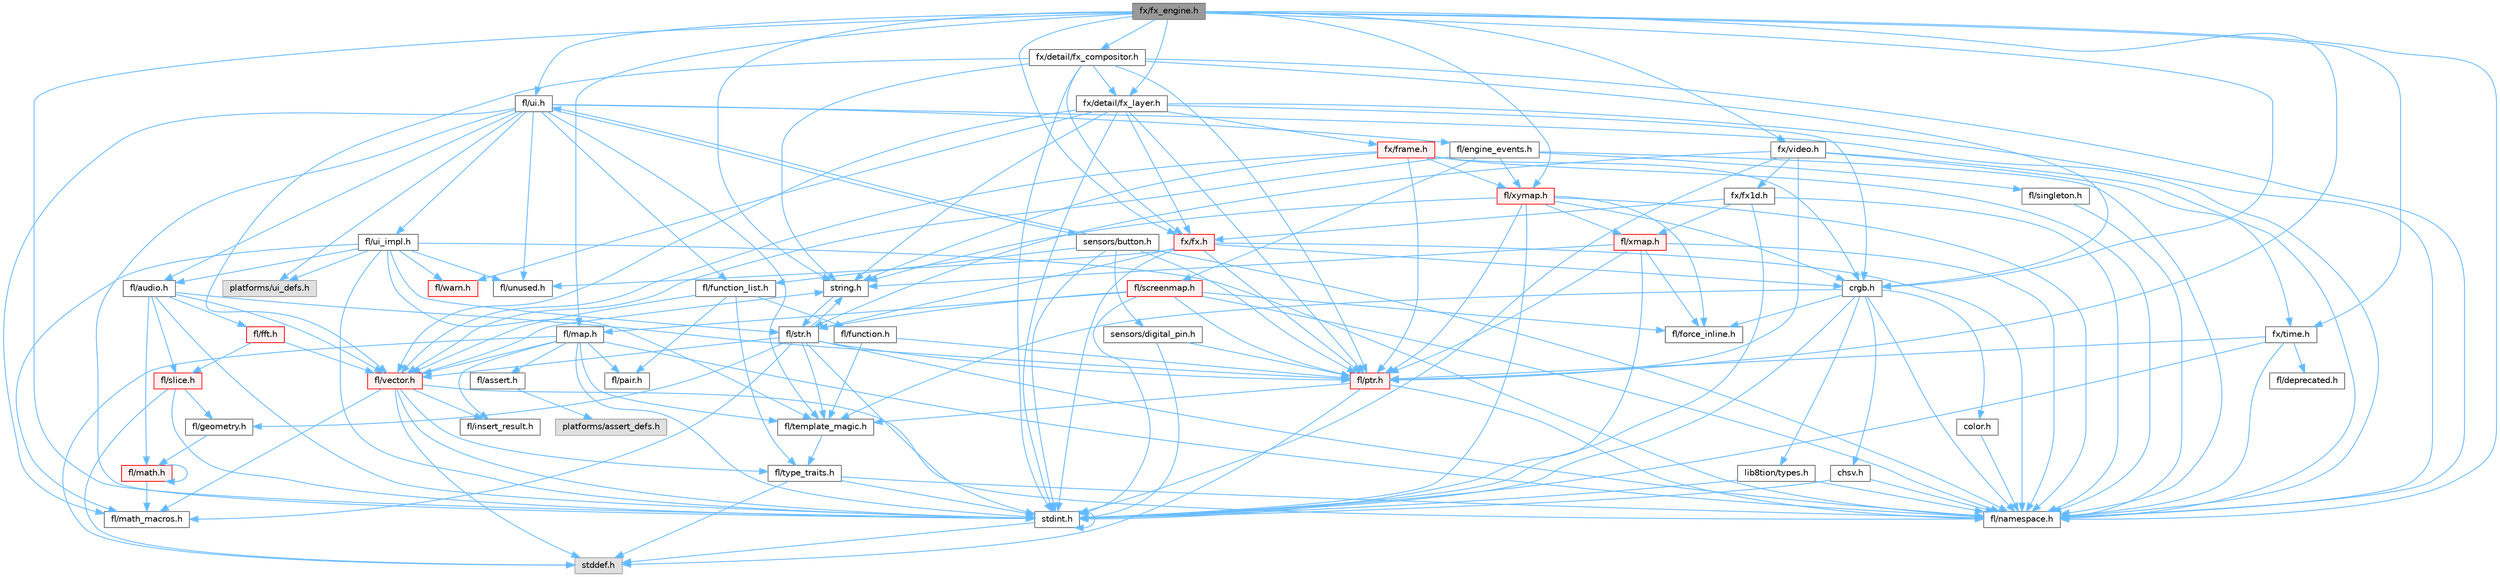 digraph "fx/fx_engine.h"
{
 // INTERACTIVE_SVG=YES
 // LATEX_PDF_SIZE
  bgcolor="transparent";
  edge [fontname=Helvetica,fontsize=10,labelfontname=Helvetica,labelfontsize=10];
  node [fontname=Helvetica,fontsize=10,shape=box,height=0.2,width=0.4];
  Node1 [id="Node000001",label="fx/fx_engine.h",height=0.2,width=0.4,color="gray40", fillcolor="grey60", style="filled", fontcolor="black",tooltip=" "];
  Node1 -> Node2 [id="edge1_Node000001_Node000002",color="steelblue1",style="solid",tooltip=" "];
  Node2 [id="Node000002",label="stdint.h",height=0.2,width=0.4,color="grey40", fillcolor="white", style="filled",URL="$df/dd8/stdint_8h.html",tooltip=" "];
  Node2 -> Node3 [id="edge2_Node000002_Node000003",color="steelblue1",style="solid",tooltip=" "];
  Node3 [id="Node000003",label="stddef.h",height=0.2,width=0.4,color="grey60", fillcolor="#E0E0E0", style="filled",tooltip=" "];
  Node2 -> Node2 [id="edge3_Node000002_Node000002",color="steelblue1",style="solid",tooltip=" "];
  Node1 -> Node4 [id="edge4_Node000001_Node000004",color="steelblue1",style="solid",tooltip=" "];
  Node4 [id="Node000004",label="string.h",height=0.2,width=0.4,color="grey40", fillcolor="white", style="filled",URL="$da/d66/string_8h.html",tooltip=" "];
  Node4 -> Node5 [id="edge5_Node000004_Node000005",color="steelblue1",style="solid",tooltip=" "];
  Node5 [id="Node000005",label="fl/str.h",height=0.2,width=0.4,color="grey40", fillcolor="white", style="filled",URL="$d1/d93/str_8h.html",tooltip=" "];
  Node5 -> Node2 [id="edge6_Node000005_Node000002",color="steelblue1",style="solid",tooltip=" "];
  Node5 -> Node4 [id="edge7_Node000005_Node000004",color="steelblue1",style="solid",tooltip=" "];
  Node5 -> Node6 [id="edge8_Node000005_Node000006",color="steelblue1",style="solid",tooltip=" "];
  Node6 [id="Node000006",label="fl/geometry.h",height=0.2,width=0.4,color="grey40", fillcolor="white", style="filled",URL="$d4/d67/geometry_8h.html",tooltip=" "];
  Node6 -> Node7 [id="edge9_Node000006_Node000007",color="steelblue1",style="solid",tooltip=" "];
  Node7 [id="Node000007",label="fl/math.h",height=0.2,width=0.4,color="red", fillcolor="#FFF0F0", style="filled",URL="$df/db1/math_8h.html",tooltip=" "];
  Node7 -> Node11 [id="edge10_Node000007_Node000011",color="steelblue1",style="solid",tooltip=" "];
  Node11 [id="Node000011",label="fl/math_macros.h",height=0.2,width=0.4,color="grey40", fillcolor="white", style="filled",URL="$d8/db8/math__macros_8h.html",tooltip=" "];
  Node7 -> Node7 [id="edge11_Node000007_Node000007",color="steelblue1",style="solid",tooltip=" "];
  Node5 -> Node11 [id="edge12_Node000005_Node000011",color="steelblue1",style="solid",tooltip=" "];
  Node5 -> Node12 [id="edge13_Node000005_Node000012",color="steelblue1",style="solid",tooltip=" "];
  Node12 [id="Node000012",label="fl/namespace.h",height=0.2,width=0.4,color="grey40", fillcolor="white", style="filled",URL="$df/d2a/namespace_8h.html",tooltip="Implements the FastLED namespace macros."];
  Node5 -> Node13 [id="edge14_Node000005_Node000013",color="steelblue1",style="solid",tooltip=" "];
  Node13 [id="Node000013",label="fl/ptr.h",height=0.2,width=0.4,color="red", fillcolor="#FFF0F0", style="filled",URL="$dd/d98/ptr_8h.html",tooltip=" "];
  Node13 -> Node3 [id="edge15_Node000013_Node000003",color="steelblue1",style="solid",tooltip=" "];
  Node13 -> Node12 [id="edge16_Node000013_Node000012",color="steelblue1",style="solid",tooltip=" "];
  Node13 -> Node21 [id="edge17_Node000013_Node000021",color="steelblue1",style="solid",tooltip=" "];
  Node21 [id="Node000021",label="fl/template_magic.h",height=0.2,width=0.4,color="grey40", fillcolor="white", style="filled",URL="$d8/d0c/template__magic_8h.html",tooltip=" "];
  Node21 -> Node18 [id="edge18_Node000021_Node000018",color="steelblue1",style="solid",tooltip=" "];
  Node18 [id="Node000018",label="fl/type_traits.h",height=0.2,width=0.4,color="grey40", fillcolor="white", style="filled",URL="$df/d63/type__traits_8h.html",tooltip=" "];
  Node18 -> Node3 [id="edge19_Node000018_Node000003",color="steelblue1",style="solid",tooltip=" "];
  Node18 -> Node2 [id="edge20_Node000018_Node000002",color="steelblue1",style="solid",tooltip=" "];
  Node18 -> Node12 [id="edge21_Node000018_Node000012",color="steelblue1",style="solid",tooltip=" "];
  Node5 -> Node21 [id="edge22_Node000005_Node000021",color="steelblue1",style="solid",tooltip=" "];
  Node5 -> Node22 [id="edge23_Node000005_Node000022",color="steelblue1",style="solid",tooltip=" "];
  Node22 [id="Node000022",label="fl/vector.h",height=0.2,width=0.4,color="red", fillcolor="#FFF0F0", style="filled",URL="$d6/d68/vector_8h.html",tooltip=" "];
  Node22 -> Node3 [id="edge24_Node000022_Node000003",color="steelblue1",style="solid",tooltip=" "];
  Node22 -> Node2 [id="edge25_Node000022_Node000002",color="steelblue1",style="solid",tooltip=" "];
  Node22 -> Node4 [id="edge26_Node000022_Node000004",color="steelblue1",style="solid",tooltip=" "];
  Node22 -> Node24 [id="edge27_Node000022_Node000024",color="steelblue1",style="solid",tooltip=" "];
  Node24 [id="Node000024",label="fl/insert_result.h",height=0.2,width=0.4,color="grey40", fillcolor="white", style="filled",URL="$d1/d22/insert__result_8h.html",tooltip=" "];
  Node22 -> Node11 [id="edge28_Node000022_Node000011",color="steelblue1",style="solid",tooltip=" "];
  Node22 -> Node12 [id="edge29_Node000022_Node000012",color="steelblue1",style="solid",tooltip=" "];
  Node22 -> Node18 [id="edge30_Node000022_Node000018",color="steelblue1",style="solid",tooltip=" "];
  Node1 -> Node25 [id="edge31_Node000001_Node000025",color="steelblue1",style="solid",tooltip=" "];
  Node25 [id="Node000025",label="crgb.h",height=0.2,width=0.4,color="grey40", fillcolor="white", style="filled",URL="$db/dd1/crgb_8h.html",tooltip="Defines the red, green, and blue (RGB) pixel struct."];
  Node25 -> Node2 [id="edge32_Node000025_Node000002",color="steelblue1",style="solid",tooltip=" "];
  Node25 -> Node26 [id="edge33_Node000025_Node000026",color="steelblue1",style="solid",tooltip=" "];
  Node26 [id="Node000026",label="chsv.h",height=0.2,width=0.4,color="grey40", fillcolor="white", style="filled",URL="$d8/dd0/chsv_8h.html",tooltip="Defines the hue, saturation, and value (HSV) pixel struct."];
  Node26 -> Node2 [id="edge34_Node000026_Node000002",color="steelblue1",style="solid",tooltip=" "];
  Node26 -> Node12 [id="edge35_Node000026_Node000012",color="steelblue1",style="solid",tooltip=" "];
  Node25 -> Node12 [id="edge36_Node000025_Node000012",color="steelblue1",style="solid",tooltip=" "];
  Node25 -> Node27 [id="edge37_Node000025_Node000027",color="steelblue1",style="solid",tooltip=" "];
  Node27 [id="Node000027",label="color.h",height=0.2,width=0.4,color="grey40", fillcolor="white", style="filled",URL="$d2/d6b/src_2color_8h.html",tooltip="Contains definitions for color correction and temperature."];
  Node27 -> Node12 [id="edge38_Node000027_Node000012",color="steelblue1",style="solid",tooltip=" "];
  Node25 -> Node28 [id="edge39_Node000025_Node000028",color="steelblue1",style="solid",tooltip=" "];
  Node28 [id="Node000028",label="lib8tion/types.h",height=0.2,width=0.4,color="grey40", fillcolor="white", style="filled",URL="$d9/ddf/lib8tion_2types_8h.html",tooltip="Defines fractional types used for lib8tion functions."];
  Node28 -> Node2 [id="edge40_Node000028_Node000002",color="steelblue1",style="solid",tooltip=" "];
  Node28 -> Node12 [id="edge41_Node000028_Node000012",color="steelblue1",style="solid",tooltip=" "];
  Node25 -> Node9 [id="edge42_Node000025_Node000009",color="steelblue1",style="solid",tooltip=" "];
  Node9 [id="Node000009",label="fl/force_inline.h",height=0.2,width=0.4,color="grey40", fillcolor="white", style="filled",URL="$d4/d64/force__inline_8h.html",tooltip=" "];
  Node25 -> Node21 [id="edge43_Node000025_Node000021",color="steelblue1",style="solid",tooltip=" "];
  Node1 -> Node29 [id="edge44_Node000001_Node000029",color="steelblue1",style="solid",tooltip=" "];
  Node29 [id="Node000029",label="fl/map.h",height=0.2,width=0.4,color="grey40", fillcolor="white", style="filled",URL="$dc/db7/map_8h.html",tooltip=" "];
  Node29 -> Node3 [id="edge45_Node000029_Node000003",color="steelblue1",style="solid",tooltip=" "];
  Node29 -> Node2 [id="edge46_Node000029_Node000002",color="steelblue1",style="solid",tooltip=" "];
  Node29 -> Node30 [id="edge47_Node000029_Node000030",color="steelblue1",style="solid",tooltip=" "];
  Node30 [id="Node000030",label="fl/assert.h",height=0.2,width=0.4,color="grey40", fillcolor="white", style="filled",URL="$dc/da7/assert_8h.html",tooltip=" "];
  Node30 -> Node31 [id="edge48_Node000030_Node000031",color="steelblue1",style="solid",tooltip=" "];
  Node31 [id="Node000031",label="platforms/assert_defs.h",height=0.2,width=0.4,color="grey60", fillcolor="#E0E0E0", style="filled",tooltip=" "];
  Node29 -> Node24 [id="edge49_Node000029_Node000024",color="steelblue1",style="solid",tooltip=" "];
  Node29 -> Node12 [id="edge50_Node000029_Node000012",color="steelblue1",style="solid",tooltip=" "];
  Node29 -> Node32 [id="edge51_Node000029_Node000032",color="steelblue1",style="solid",tooltip=" "];
  Node32 [id="Node000032",label="fl/pair.h",height=0.2,width=0.4,color="grey40", fillcolor="white", style="filled",URL="$d3/d41/pair_8h.html",tooltip=" "];
  Node29 -> Node21 [id="edge52_Node000029_Node000021",color="steelblue1",style="solid",tooltip=" "];
  Node29 -> Node22 [id="edge53_Node000029_Node000022",color="steelblue1",style="solid",tooltip=" "];
  Node1 -> Node12 [id="edge54_Node000001_Node000012",color="steelblue1",style="solid",tooltip=" "];
  Node1 -> Node13 [id="edge55_Node000001_Node000013",color="steelblue1",style="solid",tooltip=" "];
  Node1 -> Node33 [id="edge56_Node000001_Node000033",color="steelblue1",style="solid",tooltip=" "];
  Node33 [id="Node000033",label="fl/ui.h",height=0.2,width=0.4,color="grey40", fillcolor="white", style="filled",URL="$d9/d3b/ui_8h.html",tooltip=" "];
  Node33 -> Node2 [id="edge57_Node000033_Node000002",color="steelblue1",style="solid",tooltip=" "];
  Node33 -> Node34 [id="edge58_Node000033_Node000034",color="steelblue1",style="solid",tooltip=" "];
  Node34 [id="Node000034",label="fl/audio.h",height=0.2,width=0.4,color="grey40", fillcolor="white", style="filled",URL="$da/d09/audio_8h.html",tooltip=" "];
  Node34 -> Node35 [id="edge59_Node000034_Node000035",color="steelblue1",style="solid",tooltip=" "];
  Node35 [id="Node000035",label="fl/fft.h",height=0.2,width=0.4,color="red", fillcolor="#FFF0F0", style="filled",URL="$d7/d76/fft_8h.html",tooltip=" "];
  Node35 -> Node36 [id="edge60_Node000035_Node000036",color="steelblue1",style="solid",tooltip=" "];
  Node36 [id="Node000036",label="fl/slice.h",height=0.2,width=0.4,color="red", fillcolor="#FFF0F0", style="filled",URL="$d0/d48/slice_8h.html",tooltip=" "];
  Node36 -> Node3 [id="edge61_Node000036_Node000003",color="steelblue1",style="solid",tooltip=" "];
  Node36 -> Node2 [id="edge62_Node000036_Node000002",color="steelblue1",style="solid",tooltip=" "];
  Node36 -> Node6 [id="edge63_Node000036_Node000006",color="steelblue1",style="solid",tooltip=" "];
  Node35 -> Node22 [id="edge64_Node000035_Node000022",color="steelblue1",style="solid",tooltip=" "];
  Node34 -> Node7 [id="edge65_Node000034_Node000007",color="steelblue1",style="solid",tooltip=" "];
  Node34 -> Node13 [id="edge66_Node000034_Node000013",color="steelblue1",style="solid",tooltip=" "];
  Node34 -> Node36 [id="edge67_Node000034_Node000036",color="steelblue1",style="solid",tooltip=" "];
  Node34 -> Node22 [id="edge68_Node000034_Node000022",color="steelblue1",style="solid",tooltip=" "];
  Node34 -> Node2 [id="edge69_Node000034_Node000002",color="steelblue1",style="solid",tooltip=" "];
  Node33 -> Node37 [id="edge70_Node000033_Node000037",color="steelblue1",style="solid",tooltip=" "];
  Node37 [id="Node000037",label="fl/engine_events.h",height=0.2,width=0.4,color="grey40", fillcolor="white", style="filled",URL="$db/dc0/engine__events_8h.html",tooltip=" "];
  Node37 -> Node12 [id="edge71_Node000037_Node000012",color="steelblue1",style="solid",tooltip=" "];
  Node37 -> Node38 [id="edge72_Node000037_Node000038",color="steelblue1",style="solid",tooltip=" "];
  Node38 [id="Node000038",label="fl/screenmap.h",height=0.2,width=0.4,color="red", fillcolor="#FFF0F0", style="filled",URL="$d7/d97/screenmap_8h.html",tooltip=" "];
  Node38 -> Node2 [id="edge73_Node000038_Node000002",color="steelblue1",style="solid",tooltip=" "];
  Node38 -> Node9 [id="edge74_Node000038_Node000009",color="steelblue1",style="solid",tooltip=" "];
  Node38 -> Node13 [id="edge75_Node000038_Node000013",color="steelblue1",style="solid",tooltip=" "];
  Node38 -> Node29 [id="edge76_Node000038_Node000029",color="steelblue1",style="solid",tooltip=" "];
  Node38 -> Node12 [id="edge77_Node000038_Node000012",color="steelblue1",style="solid",tooltip=" "];
  Node38 -> Node5 [id="edge78_Node000038_Node000005",color="steelblue1",style="solid",tooltip=" "];
  Node37 -> Node40 [id="edge79_Node000037_Node000040",color="steelblue1",style="solid",tooltip=" "];
  Node40 [id="Node000040",label="fl/singleton.h",height=0.2,width=0.4,color="grey40", fillcolor="white", style="filled",URL="$d4/d0b/singleton_8h.html",tooltip=" "];
  Node40 -> Node12 [id="edge80_Node000040_Node000012",color="steelblue1",style="solid",tooltip=" "];
  Node37 -> Node22 [id="edge81_Node000037_Node000022",color="steelblue1",style="solid",tooltip=" "];
  Node37 -> Node41 [id="edge82_Node000037_Node000041",color="steelblue1",style="solid",tooltip=" "];
  Node41 [id="Node000041",label="fl/xymap.h",height=0.2,width=0.4,color="red", fillcolor="#FFF0F0", style="filled",URL="$da/d61/xymap_8h.html",tooltip=" "];
  Node41 -> Node2 [id="edge83_Node000041_Node000002",color="steelblue1",style="solid",tooltip=" "];
  Node41 -> Node4 [id="edge84_Node000041_Node000004",color="steelblue1",style="solid",tooltip=" "];
  Node41 -> Node25 [id="edge85_Node000041_Node000025",color="steelblue1",style="solid",tooltip=" "];
  Node41 -> Node9 [id="edge86_Node000041_Node000009",color="steelblue1",style="solid",tooltip=" "];
  Node41 -> Node12 [id="edge87_Node000041_Node000012",color="steelblue1",style="solid",tooltip=" "];
  Node41 -> Node13 [id="edge88_Node000041_Node000013",color="steelblue1",style="solid",tooltip=" "];
  Node41 -> Node42 [id="edge89_Node000041_Node000042",color="steelblue1",style="solid",tooltip=" "];
  Node42 [id="Node000042",label="fl/xmap.h",height=0.2,width=0.4,color="red", fillcolor="#FFF0F0", style="filled",URL="$dd/dcc/xmap_8h.html",tooltip=" "];
  Node42 -> Node2 [id="edge90_Node000042_Node000002",color="steelblue1",style="solid",tooltip=" "];
  Node42 -> Node4 [id="edge91_Node000042_Node000004",color="steelblue1",style="solid",tooltip=" "];
  Node42 -> Node9 [id="edge92_Node000042_Node000009",color="steelblue1",style="solid",tooltip=" "];
  Node42 -> Node13 [id="edge93_Node000042_Node000013",color="steelblue1",style="solid",tooltip=" "];
  Node42 -> Node12 [id="edge94_Node000042_Node000012",color="steelblue1",style="solid",tooltip=" "];
  Node33 -> Node43 [id="edge95_Node000033_Node000043",color="steelblue1",style="solid",tooltip=" "];
  Node43 [id="Node000043",label="fl/function_list.h",height=0.2,width=0.4,color="grey40", fillcolor="white", style="filled",URL="$d0/d64/function__list_8h.html",tooltip=" "];
  Node43 -> Node44 [id="edge96_Node000043_Node000044",color="steelblue1",style="solid",tooltip=" "];
  Node44 [id="Node000044",label="fl/function.h",height=0.2,width=0.4,color="grey40", fillcolor="white", style="filled",URL="$dd/d67/function_8h.html",tooltip=" "];
  Node44 -> Node13 [id="edge97_Node000044_Node000013",color="steelblue1",style="solid",tooltip=" "];
  Node44 -> Node21 [id="edge98_Node000044_Node000021",color="steelblue1",style="solid",tooltip=" "];
  Node43 -> Node32 [id="edge99_Node000043_Node000032",color="steelblue1",style="solid",tooltip=" "];
  Node43 -> Node22 [id="edge100_Node000043_Node000022",color="steelblue1",style="solid",tooltip=" "];
  Node43 -> Node18 [id="edge101_Node000043_Node000018",color="steelblue1",style="solid",tooltip=" "];
  Node33 -> Node11 [id="edge102_Node000033_Node000011",color="steelblue1",style="solid",tooltip=" "];
  Node33 -> Node12 [id="edge103_Node000033_Node000012",color="steelblue1",style="solid",tooltip=" "];
  Node33 -> Node21 [id="edge104_Node000033_Node000021",color="steelblue1",style="solid",tooltip=" "];
  Node33 -> Node45 [id="edge105_Node000033_Node000045",color="steelblue1",style="solid",tooltip=" "];
  Node45 [id="Node000045",label="fl/ui_impl.h",height=0.2,width=0.4,color="grey40", fillcolor="white", style="filled",URL="$d6/dc0/ui__impl_8h.html",tooltip=" "];
  Node45 -> Node2 [id="edge106_Node000045_Node000002",color="steelblue1",style="solid",tooltip=" "];
  Node45 -> Node34 [id="edge107_Node000045_Node000034",color="steelblue1",style="solid",tooltip=" "];
  Node45 -> Node11 [id="edge108_Node000045_Node000011",color="steelblue1",style="solid",tooltip=" "];
  Node45 -> Node12 [id="edge109_Node000045_Node000012",color="steelblue1",style="solid",tooltip=" "];
  Node45 -> Node5 [id="edge110_Node000045_Node000005",color="steelblue1",style="solid",tooltip=" "];
  Node45 -> Node21 [id="edge111_Node000045_Node000021",color="steelblue1",style="solid",tooltip=" "];
  Node45 -> Node19 [id="edge112_Node000045_Node000019",color="steelblue1",style="solid",tooltip=" "];
  Node19 [id="Node000019",label="fl/unused.h",height=0.2,width=0.4,color="grey40", fillcolor="white", style="filled",URL="$d8/d4b/unused_8h.html",tooltip=" "];
  Node45 -> Node46 [id="edge113_Node000045_Node000046",color="steelblue1",style="solid",tooltip=" "];
  Node46 [id="Node000046",label="fl/warn.h",height=0.2,width=0.4,color="red", fillcolor="#FFF0F0", style="filled",URL="$de/d77/warn_8h.html",tooltip=" "];
  Node45 -> Node49 [id="edge114_Node000045_Node000049",color="steelblue1",style="solid",tooltip=" "];
  Node49 [id="Node000049",label="platforms/ui_defs.h",height=0.2,width=0.4,color="grey60", fillcolor="#E0E0E0", style="filled",tooltip=" "];
  Node33 -> Node19 [id="edge115_Node000033_Node000019",color="steelblue1",style="solid",tooltip=" "];
  Node33 -> Node49 [id="edge116_Node000033_Node000049",color="steelblue1",style="solid",tooltip=" "];
  Node33 -> Node50 [id="edge117_Node000033_Node000050",color="steelblue1",style="solid",tooltip=" "];
  Node50 [id="Node000050",label="sensors/button.h",height=0.2,width=0.4,color="grey40", fillcolor="white", style="filled",URL="$d7/d0e/button_8h.html",tooltip=" "];
  Node50 -> Node2 [id="edge118_Node000050_Node000002",color="steelblue1",style="solid",tooltip=" "];
  Node50 -> Node43 [id="edge119_Node000050_Node000043",color="steelblue1",style="solid",tooltip=" "];
  Node50 -> Node12 [id="edge120_Node000050_Node000012",color="steelblue1",style="solid",tooltip=" "];
  Node50 -> Node13 [id="edge121_Node000050_Node000013",color="steelblue1",style="solid",tooltip=" "];
  Node50 -> Node33 [id="edge122_Node000050_Node000033",color="steelblue1",style="solid",tooltip=" "];
  Node50 -> Node51 [id="edge123_Node000050_Node000051",color="steelblue1",style="solid",tooltip=" "];
  Node51 [id="Node000051",label="sensors/digital_pin.h",height=0.2,width=0.4,color="grey40", fillcolor="white", style="filled",URL="$dd/d83/digital__pin_8h.html",tooltip=" "];
  Node51 -> Node2 [id="edge124_Node000051_Node000002",color="steelblue1",style="solid",tooltip=" "];
  Node51 -> Node13 [id="edge125_Node000051_Node000013",color="steelblue1",style="solid",tooltip=" "];
  Node1 -> Node41 [id="edge126_Node000001_Node000041",color="steelblue1",style="solid",tooltip=" "];
  Node1 -> Node52 [id="edge127_Node000001_Node000052",color="steelblue1",style="solid",tooltip=" "];
  Node52 [id="Node000052",label="fx/detail/fx_compositor.h",height=0.2,width=0.4,color="grey40", fillcolor="white", style="filled",URL="$d5/d6b/fx__compositor_8h.html",tooltip=" "];
  Node52 -> Node2 [id="edge128_Node000052_Node000002",color="steelblue1",style="solid",tooltip=" "];
  Node52 -> Node4 [id="edge129_Node000052_Node000004",color="steelblue1",style="solid",tooltip=" "];
  Node52 -> Node25 [id="edge130_Node000052_Node000025",color="steelblue1",style="solid",tooltip=" "];
  Node52 -> Node12 [id="edge131_Node000052_Node000012",color="steelblue1",style="solid",tooltip=" "];
  Node52 -> Node13 [id="edge132_Node000052_Node000013",color="steelblue1",style="solid",tooltip=" "];
  Node52 -> Node22 [id="edge133_Node000052_Node000022",color="steelblue1",style="solid",tooltip=" "];
  Node52 -> Node53 [id="edge134_Node000052_Node000053",color="steelblue1",style="solid",tooltip=" "];
  Node53 [id="Node000053",label="fx/detail/fx_layer.h",height=0.2,width=0.4,color="grey40", fillcolor="white", style="filled",URL="$d7/d2f/fx__layer_8h.html",tooltip=" "];
  Node53 -> Node2 [id="edge135_Node000053_Node000002",color="steelblue1",style="solid",tooltip=" "];
  Node53 -> Node4 [id="edge136_Node000053_Node000004",color="steelblue1",style="solid",tooltip=" "];
  Node53 -> Node25 [id="edge137_Node000053_Node000025",color="steelblue1",style="solid",tooltip=" "];
  Node53 -> Node12 [id="edge138_Node000053_Node000012",color="steelblue1",style="solid",tooltip=" "];
  Node53 -> Node13 [id="edge139_Node000053_Node000013",color="steelblue1",style="solid",tooltip=" "];
  Node53 -> Node22 [id="edge140_Node000053_Node000022",color="steelblue1",style="solid",tooltip=" "];
  Node53 -> Node46 [id="edge141_Node000053_Node000046",color="steelblue1",style="solid",tooltip=" "];
  Node53 -> Node54 [id="edge142_Node000053_Node000054",color="steelblue1",style="solid",tooltip=" "];
  Node54 [id="Node000054",label="fx/frame.h",height=0.2,width=0.4,color="red", fillcolor="#FFF0F0", style="filled",URL="$df/d7d/frame_8h.html",tooltip=" "];
  Node54 -> Node4 [id="edge143_Node000054_Node000004",color="steelblue1",style="solid",tooltip=" "];
  Node54 -> Node25 [id="edge144_Node000054_Node000025",color="steelblue1",style="solid",tooltip=" "];
  Node54 -> Node12 [id="edge145_Node000054_Node000012",color="steelblue1",style="solid",tooltip=" "];
  Node54 -> Node13 [id="edge146_Node000054_Node000013",color="steelblue1",style="solid",tooltip=" "];
  Node54 -> Node41 [id="edge147_Node000054_Node000041",color="steelblue1",style="solid",tooltip=" "];
  Node54 -> Node22 [id="edge148_Node000054_Node000022",color="steelblue1",style="solid",tooltip=" "];
  Node53 -> Node56 [id="edge149_Node000053_Node000056",color="steelblue1",style="solid",tooltip=" "];
  Node56 [id="Node000056",label="fx/fx.h",height=0.2,width=0.4,color="red", fillcolor="#FFF0F0", style="filled",URL="$df/d44/src_2fx_2fx_8h.html",tooltip=" "];
  Node56 -> Node2 [id="edge150_Node000056_Node000002",color="steelblue1",style="solid",tooltip=" "];
  Node56 -> Node25 [id="edge151_Node000056_Node000025",color="steelblue1",style="solid",tooltip=" "];
  Node56 -> Node12 [id="edge152_Node000056_Node000012",color="steelblue1",style="solid",tooltip=" "];
  Node56 -> Node13 [id="edge153_Node000056_Node000013",color="steelblue1",style="solid",tooltip=" "];
  Node56 -> Node5 [id="edge154_Node000056_Node000005",color="steelblue1",style="solid",tooltip=" "];
  Node56 -> Node19 [id="edge155_Node000056_Node000019",color="steelblue1",style="solid",tooltip=" "];
  Node52 -> Node56 [id="edge156_Node000052_Node000056",color="steelblue1",style="solid",tooltip=" "];
  Node1 -> Node53 [id="edge157_Node000001_Node000053",color="steelblue1",style="solid",tooltip=" "];
  Node1 -> Node56 [id="edge158_Node000001_Node000056",color="steelblue1",style="solid",tooltip=" "];
  Node1 -> Node59 [id="edge159_Node000001_Node000059",color="steelblue1",style="solid",tooltip=" "];
  Node59 [id="Node000059",label="fx/time.h",height=0.2,width=0.4,color="grey40", fillcolor="white", style="filled",URL="$de/df7/time_8h.html",tooltip=" "];
  Node59 -> Node2 [id="edge160_Node000059_Node000002",color="steelblue1",style="solid",tooltip=" "];
  Node59 -> Node20 [id="edge161_Node000059_Node000020",color="steelblue1",style="solid",tooltip=" "];
  Node20 [id="Node000020",label="fl/deprecated.h",height=0.2,width=0.4,color="grey40", fillcolor="white", style="filled",URL="$d4/dce/deprecated_8h.html",tooltip=" "];
  Node59 -> Node12 [id="edge162_Node000059_Node000012",color="steelblue1",style="solid",tooltip=" "];
  Node59 -> Node13 [id="edge163_Node000059_Node000013",color="steelblue1",style="solid",tooltip=" "];
  Node1 -> Node60 [id="edge164_Node000001_Node000060",color="steelblue1",style="solid",tooltip=" "];
  Node60 [id="Node000060",label="fx/video.h",height=0.2,width=0.4,color="grey40", fillcolor="white", style="filled",URL="$dd/d78/video_8h.html",tooltip=" "];
  Node60 -> Node2 [id="edge165_Node000060_Node000002",color="steelblue1",style="solid",tooltip=" "];
  Node60 -> Node12 [id="edge166_Node000060_Node000012",color="steelblue1",style="solid",tooltip=" "];
  Node60 -> Node13 [id="edge167_Node000060_Node000013",color="steelblue1",style="solid",tooltip=" "];
  Node60 -> Node5 [id="edge168_Node000060_Node000005",color="steelblue1",style="solid",tooltip=" "];
  Node60 -> Node61 [id="edge169_Node000060_Node000061",color="steelblue1",style="solid",tooltip=" "];
  Node61 [id="Node000061",label="fx/fx1d.h",height=0.2,width=0.4,color="grey40", fillcolor="white", style="filled",URL="$da/d81/fx1d_8h.html",tooltip=" "];
  Node61 -> Node2 [id="edge170_Node000061_Node000002",color="steelblue1",style="solid",tooltip=" "];
  Node61 -> Node12 [id="edge171_Node000061_Node000012",color="steelblue1",style="solid",tooltip=" "];
  Node61 -> Node42 [id="edge172_Node000061_Node000042",color="steelblue1",style="solid",tooltip=" "];
  Node61 -> Node56 [id="edge173_Node000061_Node000056",color="steelblue1",style="solid",tooltip=" "];
  Node60 -> Node59 [id="edge174_Node000060_Node000059",color="steelblue1",style="solid",tooltip=" "];
}
